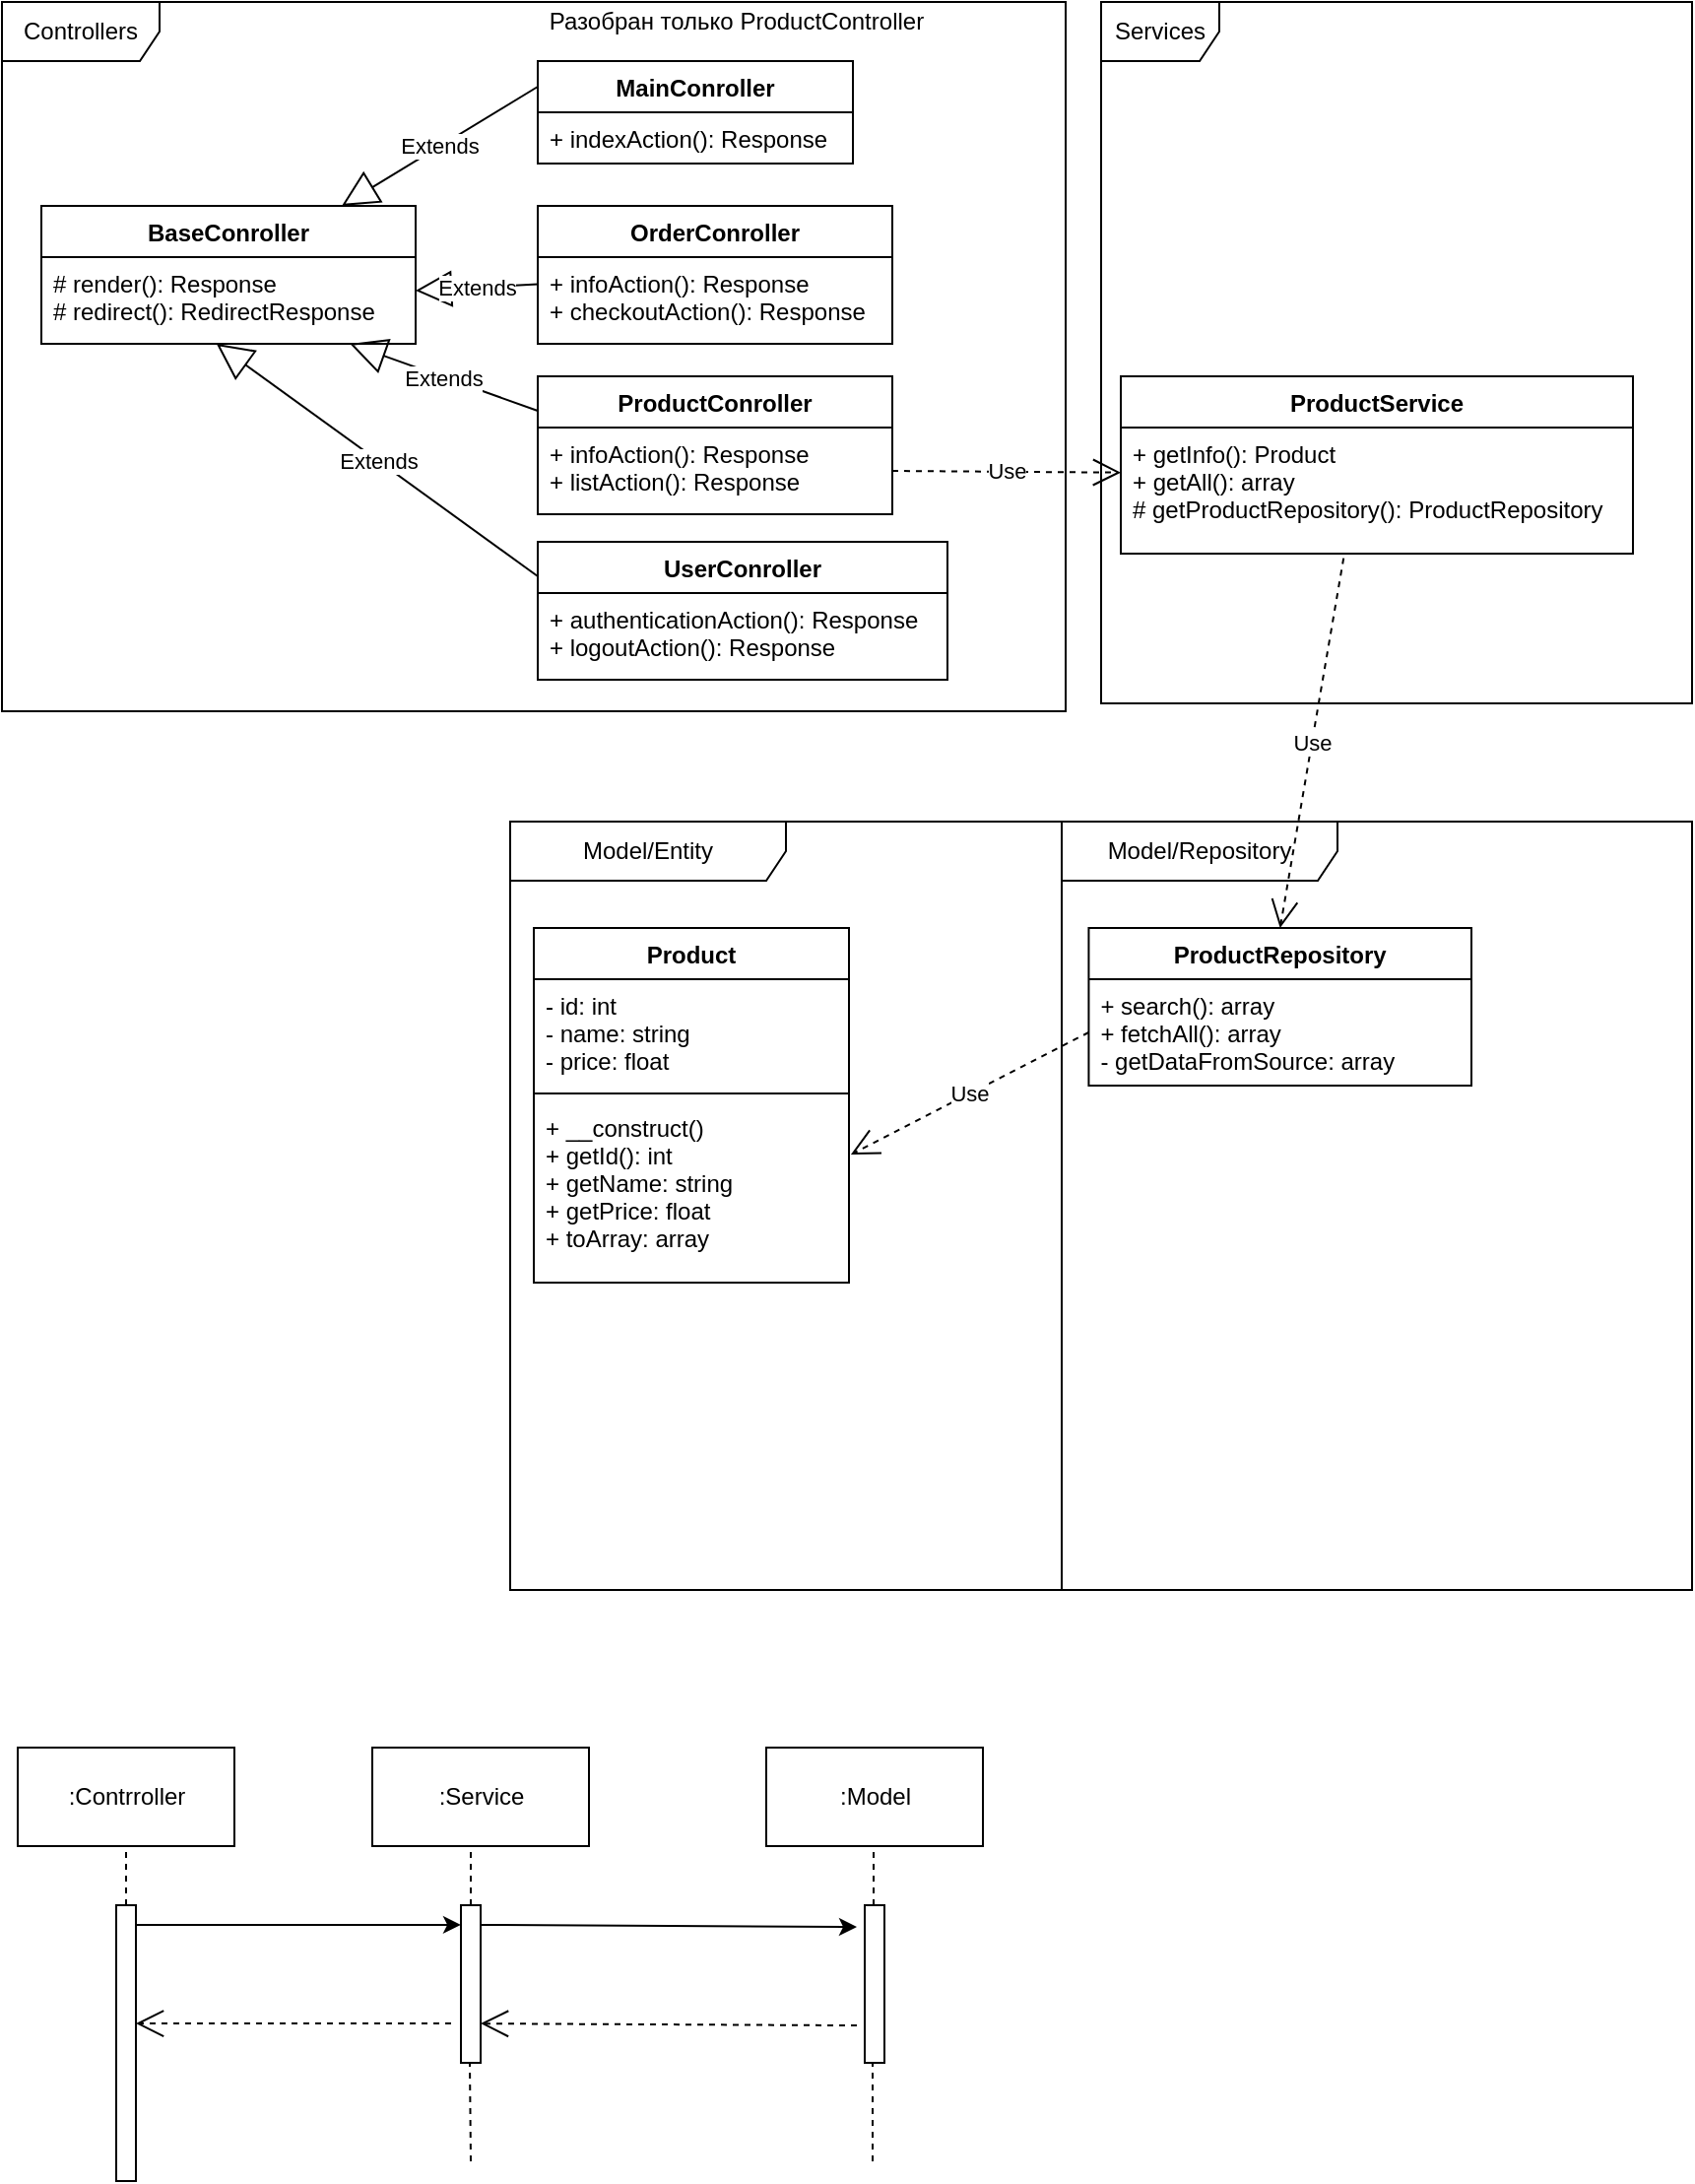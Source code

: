 <mxfile version="11.2.8" type="device" pages="1"><diagram id="4unQtD8j5QhWEKI1_ZZ0" name="Page-1"><mxGraphModel dx="1915" dy="599" grid="1" gridSize="10" guides="1" tooltips="1" connect="1" arrows="1" fold="1" page="1" pageScale="1" pageWidth="827" pageHeight="1169" math="0" shadow="0"><root><mxCell id="0"/><mxCell id="1" parent="0"/><mxCell id="f4HZHcqlDxxHoBRu3CKh-22" value="Services" style="shape=umlFrame;whiteSpace=wrap;html=1;" vertex="1" parent="1"><mxGeometry x="250" y="24" width="300" height="356" as="geometry"/></mxCell><mxCell id="f4HZHcqlDxxHoBRu3CKh-46" value="" style="group" vertex="1" connectable="0" parent="1"><mxGeometry x="-50" y="440" width="280" height="390" as="geometry"/></mxCell><mxCell id="f4HZHcqlDxxHoBRu3CKh-41" value="Model/Entity" style="shape=umlFrame;whiteSpace=wrap;html=1;width=140;height=30;" vertex="1" parent="f4HZHcqlDxxHoBRu3CKh-46"><mxGeometry width="280" height="390" as="geometry"/></mxCell><mxCell id="f4HZHcqlDxxHoBRu3CKh-42" value="Product" style="swimlane;fontStyle=1;align=center;verticalAlign=top;childLayout=stackLayout;horizontal=1;startSize=26;horizontalStack=0;resizeParent=1;resizeParentMax=0;resizeLast=0;collapsible=1;marginBottom=0;" vertex="1" parent="f4HZHcqlDxxHoBRu3CKh-46"><mxGeometry x="12" y="54" width="160" height="180" as="geometry"/></mxCell><mxCell id="f4HZHcqlDxxHoBRu3CKh-43" value="- id: int&#10;- name: string&#10;- price: float" style="text;strokeColor=none;fillColor=none;align=left;verticalAlign=top;spacingLeft=4;spacingRight=4;overflow=hidden;rotatable=0;points=[[0,0.5],[1,0.5]];portConstraint=eastwest;" vertex="1" parent="f4HZHcqlDxxHoBRu3CKh-42"><mxGeometry y="26" width="160" height="54" as="geometry"/></mxCell><mxCell id="f4HZHcqlDxxHoBRu3CKh-44" value="" style="line;strokeWidth=1;fillColor=none;align=left;verticalAlign=middle;spacingTop=-1;spacingLeft=3;spacingRight=3;rotatable=0;labelPosition=right;points=[];portConstraint=eastwest;" vertex="1" parent="f4HZHcqlDxxHoBRu3CKh-42"><mxGeometry y="80" width="160" height="8" as="geometry"/></mxCell><mxCell id="f4HZHcqlDxxHoBRu3CKh-45" value="+ __construct()&#10;+ getId(): int&#10;+ getName: string&#10;+ getPrice: float&#10;+ toArray: array&#10;&#10;" style="text;strokeColor=none;fillColor=none;align=left;verticalAlign=top;spacingLeft=4;spacingRight=4;overflow=hidden;rotatable=0;points=[[0,0.5],[1,0.5]];portConstraint=eastwest;" vertex="1" parent="f4HZHcqlDxxHoBRu3CKh-42"><mxGeometry y="88" width="160" height="92" as="geometry"/></mxCell><mxCell id="f4HZHcqlDxxHoBRu3CKh-47" value="" style="group" vertex="1" connectable="0" parent="1"><mxGeometry x="-308" y="24" width="540" height="360" as="geometry"/></mxCell><mxCell id="f4HZHcqlDxxHoBRu3CKh-23" value="Controllers" style="shape=umlFrame;whiteSpace=wrap;html=1;width=80;height=30;" vertex="1" parent="f4HZHcqlDxxHoBRu3CKh-47"><mxGeometry width="540" height="360" as="geometry"/></mxCell><mxCell id="f4HZHcqlDxxHoBRu3CKh-5" value="BaseConroller" style="swimlane;fontStyle=1;align=center;verticalAlign=top;childLayout=stackLayout;horizontal=1;startSize=26;horizontalStack=0;resizeParent=1;resizeParentMax=0;resizeLast=0;collapsible=1;marginBottom=0;" vertex="1" parent="f4HZHcqlDxxHoBRu3CKh-47"><mxGeometry x="20" y="103.5" width="190" height="70" as="geometry"/></mxCell><mxCell id="f4HZHcqlDxxHoBRu3CKh-6" value="# render(): Response&#10;# redirect(): RedirectResponse" style="text;strokeColor=none;fillColor=none;align=left;verticalAlign=top;spacingLeft=4;spacingRight=4;overflow=hidden;rotatable=0;points=[[0,0.5],[1,0.5]];portConstraint=eastwest;" vertex="1" parent="f4HZHcqlDxxHoBRu3CKh-5"><mxGeometry y="26" width="190" height="44" as="geometry"/></mxCell><mxCell id="f4HZHcqlDxxHoBRu3CKh-1" value="MainConroller" style="swimlane;fontStyle=1;childLayout=stackLayout;horizontal=1;startSize=26;fillColor=none;horizontalStack=0;resizeParent=1;resizeParentMax=0;resizeLast=0;collapsible=1;marginBottom=0;" vertex="1" parent="f4HZHcqlDxxHoBRu3CKh-47"><mxGeometry x="272" y="30" width="160" height="52" as="geometry"/></mxCell><mxCell id="f4HZHcqlDxxHoBRu3CKh-4" value="+ indexAction(): Response" style="text;strokeColor=none;fillColor=none;align=left;verticalAlign=top;spacingLeft=4;spacingRight=4;overflow=hidden;rotatable=0;points=[[0,0.5],[1,0.5]];portConstraint=eastwest;" vertex="1" parent="f4HZHcqlDxxHoBRu3CKh-1"><mxGeometry y="26" width="160" height="26" as="geometry"/></mxCell><mxCell id="f4HZHcqlDxxHoBRu3CKh-28" value="Extends" style="endArrow=block;endSize=16;endFill=0;html=1;exitX=0;exitY=0.25;exitDx=0;exitDy=0;" edge="1" parent="f4HZHcqlDxxHoBRu3CKh-47" source="f4HZHcqlDxxHoBRu3CKh-1" target="f4HZHcqlDxxHoBRu3CKh-5"><mxGeometry width="160" relative="1" as="geometry"><mxPoint x="432" y="-46" as="sourcePoint"/><mxPoint x="592" y="-46" as="targetPoint"/></mxGeometry></mxCell><mxCell id="f4HZHcqlDxxHoBRu3CKh-29" value="OrderConroller" style="swimlane;fontStyle=1;childLayout=stackLayout;horizontal=1;startSize=26;fillColor=none;horizontalStack=0;resizeParent=1;resizeParentMax=0;resizeLast=0;collapsible=1;marginBottom=0;" vertex="1" parent="f4HZHcqlDxxHoBRu3CKh-47"><mxGeometry x="272" y="103.5" width="180" height="70" as="geometry"/></mxCell><mxCell id="f4HZHcqlDxxHoBRu3CKh-30" value="+ infoAction(): Response&#10;+ checkoutAction(): Response" style="text;strokeColor=none;fillColor=none;align=left;verticalAlign=top;spacingLeft=4;spacingRight=4;overflow=hidden;rotatable=0;points=[[0,0.5],[1,0.5]];portConstraint=eastwest;" vertex="1" parent="f4HZHcqlDxxHoBRu3CKh-29"><mxGeometry y="26" width="180" height="44" as="geometry"/></mxCell><mxCell id="f4HZHcqlDxxHoBRu3CKh-31" value="Extends" style="endArrow=block;endSize=16;endFill=0;html=1;" edge="1" parent="f4HZHcqlDxxHoBRu3CKh-47" source="f4HZHcqlDxxHoBRu3CKh-29" target="f4HZHcqlDxxHoBRu3CKh-6"><mxGeometry width="160" relative="1" as="geometry"><mxPoint x="454" y="43" as="sourcePoint"/><mxPoint x="700" y="-20.652" as="targetPoint"/></mxGeometry></mxCell><mxCell id="f4HZHcqlDxxHoBRu3CKh-33" value="ProductConroller" style="swimlane;fontStyle=1;childLayout=stackLayout;horizontal=1;startSize=26;fillColor=none;horizontalStack=0;resizeParent=1;resizeParentMax=0;resizeLast=0;collapsible=1;marginBottom=0;" vertex="1" parent="f4HZHcqlDxxHoBRu3CKh-47"><mxGeometry x="272" y="190" width="180" height="70" as="geometry"/></mxCell><mxCell id="f4HZHcqlDxxHoBRu3CKh-34" value="+ infoAction(): Response&#10;+ listAction(): Response" style="text;strokeColor=none;fillColor=none;align=left;verticalAlign=top;spacingLeft=4;spacingRight=4;overflow=hidden;rotatable=0;points=[[0,0.5],[1,0.5]];portConstraint=eastwest;" vertex="1" parent="f4HZHcqlDxxHoBRu3CKh-33"><mxGeometry y="26" width="180" height="44" as="geometry"/></mxCell><mxCell id="f4HZHcqlDxxHoBRu3CKh-35" value="Extends" style="endArrow=block;endSize=16;endFill=0;html=1;exitX=0;exitY=0.25;exitDx=0;exitDy=0;" edge="1" parent="f4HZHcqlDxxHoBRu3CKh-47" source="f4HZHcqlDxxHoBRu3CKh-33" target="f4HZHcqlDxxHoBRu3CKh-6"><mxGeometry width="160" relative="1" as="geometry"><mxPoint x="462" y="42.262" as="sourcePoint"/><mxPoint x="700" y="-2" as="targetPoint"/></mxGeometry></mxCell><mxCell id="f4HZHcqlDxxHoBRu3CKh-36" value="UserConroller" style="swimlane;fontStyle=1;childLayout=stackLayout;horizontal=1;startSize=26;fillColor=none;horizontalStack=0;resizeParent=1;resizeParentMax=0;resizeLast=0;collapsible=1;marginBottom=0;" vertex="1" parent="f4HZHcqlDxxHoBRu3CKh-47"><mxGeometry x="272" y="274" width="208" height="70" as="geometry"/></mxCell><mxCell id="f4HZHcqlDxxHoBRu3CKh-37" value="+ authenticationAction(): Response&#10;+ logoutAction(): Response" style="text;strokeColor=none;fillColor=none;align=left;verticalAlign=top;spacingLeft=4;spacingRight=4;overflow=hidden;rotatable=0;points=[[0,0.5],[1,0.5]];portConstraint=eastwest;" vertex="1" parent="f4HZHcqlDxxHoBRu3CKh-36"><mxGeometry y="26" width="208" height="44" as="geometry"/></mxCell><mxCell id="f4HZHcqlDxxHoBRu3CKh-38" value="Extends" style="endArrow=block;endSize=16;endFill=0;html=1;exitX=0;exitY=0.25;exitDx=0;exitDy=0;entryX=0.468;entryY=1;entryDx=0;entryDy=0;entryPerimeter=0;" edge="1" parent="f4HZHcqlDxxHoBRu3CKh-47" source="f4HZHcqlDxxHoBRu3CKh-36" target="f4HZHcqlDxxHoBRu3CKh-6"><mxGeometry width="160" relative="1" as="geometry"><mxPoint x="462" y="131.5" as="sourcePoint"/><mxPoint x="740.124" y="20" as="targetPoint"/></mxGeometry></mxCell><mxCell id="f4HZHcqlDxxHoBRu3CKh-65" value="Разобран только ProductController" style="text;html=1;strokeColor=none;fillColor=none;align=center;verticalAlign=middle;whiteSpace=wrap;rounded=0;" vertex="1" parent="f4HZHcqlDxxHoBRu3CKh-47"><mxGeometry x="258" width="230" height="20" as="geometry"/></mxCell><mxCell id="f4HZHcqlDxxHoBRu3CKh-48" value="ProductService" style="swimlane;fontStyle=1;childLayout=stackLayout;horizontal=1;startSize=26;fillColor=none;horizontalStack=0;resizeParent=1;resizeParentMax=0;resizeLast=0;collapsible=1;marginBottom=0;" vertex="1" parent="1"><mxGeometry x="260" y="214" width="260" height="90" as="geometry"/></mxCell><mxCell id="f4HZHcqlDxxHoBRu3CKh-49" value="+ getInfo(): Product&#10;+ getAll(): array&#10;# getProductRepository(): ProductRepository" style="text;strokeColor=none;fillColor=none;align=left;verticalAlign=top;spacingLeft=4;spacingRight=4;overflow=hidden;rotatable=0;points=[[0,0.5],[1,0.5]];portConstraint=eastwest;" vertex="1" parent="f4HZHcqlDxxHoBRu3CKh-48"><mxGeometry y="26" width="260" height="64" as="geometry"/></mxCell><mxCell id="f4HZHcqlDxxHoBRu3CKh-52" value="" style="group" vertex="1" connectable="0" parent="1"><mxGeometry x="230" y="440" width="320" height="390" as="geometry"/></mxCell><mxCell id="f4HZHcqlDxxHoBRu3CKh-53" value="Model/Repository" style="shape=umlFrame;whiteSpace=wrap;html=1;width=140;height=30;" vertex="1" parent="f4HZHcqlDxxHoBRu3CKh-52"><mxGeometry width="320" height="390" as="geometry"/></mxCell><mxCell id="f4HZHcqlDxxHoBRu3CKh-54" value="ProductRepository" style="swimlane;fontStyle=1;align=center;verticalAlign=top;childLayout=stackLayout;horizontal=1;startSize=26;horizontalStack=0;resizeParent=1;resizeParentMax=0;resizeLast=0;collapsible=1;marginBottom=0;" vertex="1" parent="f4HZHcqlDxxHoBRu3CKh-52"><mxGeometry x="13.714" y="54" width="194.286" height="80" as="geometry"/></mxCell><mxCell id="f4HZHcqlDxxHoBRu3CKh-57" value="+ search(): array&#10;+ fetchAll(): array&#10;- getDataFromSource: array&#10;" style="text;strokeColor=none;fillColor=none;align=left;verticalAlign=top;spacingLeft=4;spacingRight=4;overflow=hidden;rotatable=0;points=[[0,0.5],[1,0.5]];portConstraint=eastwest;" vertex="1" parent="f4HZHcqlDxxHoBRu3CKh-54"><mxGeometry y="26" width="194.286" height="54" as="geometry"/></mxCell><mxCell id="f4HZHcqlDxxHoBRu3CKh-58" value="Use" style="endArrow=open;endSize=12;dashed=1;html=1;exitX=1;exitY=0.5;exitDx=0;exitDy=0;entryX=0;entryY=0.357;entryDx=0;entryDy=0;entryPerimeter=0;" edge="1" parent="1" source="f4HZHcqlDxxHoBRu3CKh-34" target="f4HZHcqlDxxHoBRu3CKh-49"><mxGeometry width="160" relative="1" as="geometry"><mxPoint x="-190" y="850" as="sourcePoint"/><mxPoint x="380" y="250" as="targetPoint"/></mxGeometry></mxCell><mxCell id="f4HZHcqlDxxHoBRu3CKh-59" value="Use" style="endArrow=open;endSize=12;dashed=1;html=1;exitX=0.435;exitY=1.036;exitDx=0;exitDy=0;entryX=0.5;entryY=0;entryDx=0;entryDy=0;exitPerimeter=0;" edge="1" parent="1" source="f4HZHcqlDxxHoBRu3CKh-49" target="f4HZHcqlDxxHoBRu3CKh-54"><mxGeometry width="160" relative="1" as="geometry"><mxPoint x="154" y="272" as="sourcePoint"/><mxPoint x="390" y="279.988" as="targetPoint"/></mxGeometry></mxCell><mxCell id="f4HZHcqlDxxHoBRu3CKh-60" value="Use" style="endArrow=open;endSize=12;dashed=1;html=1;exitX=0;exitY=0.5;exitDx=0;exitDy=0;entryX=1.006;entryY=0.293;entryDx=0;entryDy=0;entryPerimeter=0;" edge="1" parent="1" source="f4HZHcqlDxxHoBRu3CKh-57" target="f4HZHcqlDxxHoBRu3CKh-45"><mxGeometry width="160" relative="1" as="geometry"><mxPoint x="164" y="282" as="sourcePoint"/><mxPoint x="400" y="289.988" as="targetPoint"/></mxGeometry></mxCell><mxCell id="f4HZHcqlDxxHoBRu3CKh-66" value=":Contrroller" style="html=1;" vertex="1" parent="1"><mxGeometry x="-300" y="910" width="110" height="50" as="geometry"/></mxCell><mxCell id="f4HZHcqlDxxHoBRu3CKh-67" value=":Model" style="html=1;" vertex="1" parent="1"><mxGeometry x="80" y="910" width="110" height="50" as="geometry"/></mxCell><mxCell id="f4HZHcqlDxxHoBRu3CKh-68" value=":Service" style="html=1;" vertex="1" parent="1"><mxGeometry x="-120" y="910" width="110" height="50" as="geometry"/></mxCell><mxCell id="f4HZHcqlDxxHoBRu3CKh-71" value="" style="endArrow=none;dashed=1;html=1;entryX=0.5;entryY=1;entryDx=0;entryDy=0;" edge="1" parent="1" target="f4HZHcqlDxxHoBRu3CKh-66"><mxGeometry width="50" height="50" relative="1" as="geometry"><mxPoint x="-245" y="990" as="sourcePoint"/><mxPoint x="-260" y="980" as="targetPoint"/></mxGeometry></mxCell><mxCell id="f4HZHcqlDxxHoBRu3CKh-73" value="" style="html=1;points=[];perimeter=orthogonalPerimeter;" vertex="1" parent="1"><mxGeometry x="-250" y="990" width="10" height="140" as="geometry"/></mxCell><mxCell id="f4HZHcqlDxxHoBRu3CKh-77" value="" style="endArrow=none;dashed=1;html=1;entryX=0.5;entryY=1;entryDx=0;entryDy=0;" edge="1" parent="1"><mxGeometry width="50" height="50" relative="1" as="geometry"><mxPoint x="-70" y="990" as="sourcePoint"/><mxPoint x="-70" y="960" as="targetPoint"/></mxGeometry></mxCell><mxCell id="f4HZHcqlDxxHoBRu3CKh-78" value="" style="endArrow=none;dashed=1;html=1;entryX=0.5;entryY=1;entryDx=0;entryDy=0;" edge="1" parent="1"><mxGeometry width="50" height="50" relative="1" as="geometry"><mxPoint x="134.5" y="990" as="sourcePoint"/><mxPoint x="134.5" y="960" as="targetPoint"/></mxGeometry></mxCell><mxCell id="f4HZHcqlDxxHoBRu3CKh-79" value="" style="html=1;points=[];perimeter=orthogonalPerimeter;" vertex="1" parent="1"><mxGeometry x="-75" y="990" width="10" height="80" as="geometry"/></mxCell><mxCell id="f4HZHcqlDxxHoBRu3CKh-80" value="" style="html=1;points=[];perimeter=orthogonalPerimeter;" vertex="1" parent="1"><mxGeometry x="130" y="990" width="10" height="80" as="geometry"/></mxCell><mxCell id="f4HZHcqlDxxHoBRu3CKh-81" value="" style="endArrow=classic;html=1;exitX=1;exitY=0.071;exitDx=0;exitDy=0;exitPerimeter=0;" edge="1" parent="1" source="f4HZHcqlDxxHoBRu3CKh-73" target="f4HZHcqlDxxHoBRu3CKh-79"><mxGeometry width="50" height="50" relative="1" as="geometry"><mxPoint x="-310" y="1200" as="sourcePoint"/><mxPoint x="-260" y="1150" as="targetPoint"/></mxGeometry></mxCell><mxCell id="f4HZHcqlDxxHoBRu3CKh-85" value="" style="endArrow=open;endSize=12;dashed=1;html=1;entryX=1;entryY=0.429;entryDx=0;entryDy=0;entryPerimeter=0;" edge="1" parent="1" target="f4HZHcqlDxxHoBRu3CKh-73"><mxGeometry width="160" relative="1" as="geometry"><mxPoint x="-80" y="1050" as="sourcePoint"/><mxPoint x="-150" y="1240" as="targetPoint"/></mxGeometry></mxCell><mxCell id="f4HZHcqlDxxHoBRu3CKh-87" value="" style="endArrow=classic;html=1;exitX=1;exitY=0.071;exitDx=0;exitDy=0;exitPerimeter=0;entryX=-0.4;entryY=0.138;entryDx=0;entryDy=0;entryPerimeter=0;" edge="1" parent="1" target="f4HZHcqlDxxHoBRu3CKh-80"><mxGeometry width="50" height="50" relative="1" as="geometry"><mxPoint x="-65" y="999.94" as="sourcePoint"/><mxPoint x="100" y="999.94" as="targetPoint"/></mxGeometry></mxCell><mxCell id="f4HZHcqlDxxHoBRu3CKh-88" value="" style="endArrow=open;endSize=12;dashed=1;html=1;exitX=-0.4;exitY=0.763;exitDx=0;exitDy=0;exitPerimeter=0;entryX=1;entryY=0.429;entryDx=0;entryDy=0;entryPerimeter=0;" edge="1" parent="1" source="f4HZHcqlDxxHoBRu3CKh-80"><mxGeometry width="160" relative="1" as="geometry"><mxPoint x="102" y="1050" as="sourcePoint"/><mxPoint x="-65" y="1050.06" as="targetPoint"/></mxGeometry></mxCell><mxCell id="f4HZHcqlDxxHoBRu3CKh-89" value="" style="endArrow=none;dashed=1;html=1;entryX=0.5;entryY=1;entryDx=0;entryDy=0;" edge="1" parent="1"><mxGeometry width="50" height="50" relative="1" as="geometry"><mxPoint x="-70" y="1120" as="sourcePoint"/><mxPoint x="-70.5" y="1070" as="targetPoint"/></mxGeometry></mxCell><mxCell id="f4HZHcqlDxxHoBRu3CKh-90" value="" style="endArrow=none;dashed=1;html=1;entryX=0.5;entryY=1;entryDx=0;entryDy=0;" edge="1" parent="1"><mxGeometry width="50" height="50" relative="1" as="geometry"><mxPoint x="134" y="1120" as="sourcePoint"/><mxPoint x="134" y="1070" as="targetPoint"/></mxGeometry></mxCell></root></mxGraphModel></diagram></mxfile>